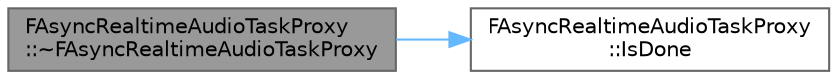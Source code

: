 digraph "FAsyncRealtimeAudioTaskProxy::~FAsyncRealtimeAudioTaskProxy"
{
 // INTERACTIVE_SVG=YES
 // LATEX_PDF_SIZE
  bgcolor="transparent";
  edge [fontname=Helvetica,fontsize=10,labelfontname=Helvetica,labelfontsize=10];
  node [fontname=Helvetica,fontsize=10,shape=box,height=0.2,width=0.4];
  rankdir="LR";
  Node1 [id="Node000001",label="FAsyncRealtimeAudioTaskProxy\l::~FAsyncRealtimeAudioTaskProxy",height=0.2,width=0.4,color="gray40", fillcolor="grey60", style="filled", fontcolor="black",tooltip=" "];
  Node1 -> Node2 [id="edge1_Node000001_Node000002",color="steelblue1",style="solid",tooltip=" "];
  Node2 [id="Node000002",label="FAsyncRealtimeAudioTaskProxy\l::IsDone",height=0.2,width=0.4,color="grey40", fillcolor="white", style="filled",URL="$d4/daf/classFAsyncRealtimeAudioTaskProxy.html#a40c61fa971dc802c800e48ba8f561096",tooltip=" "];
}
